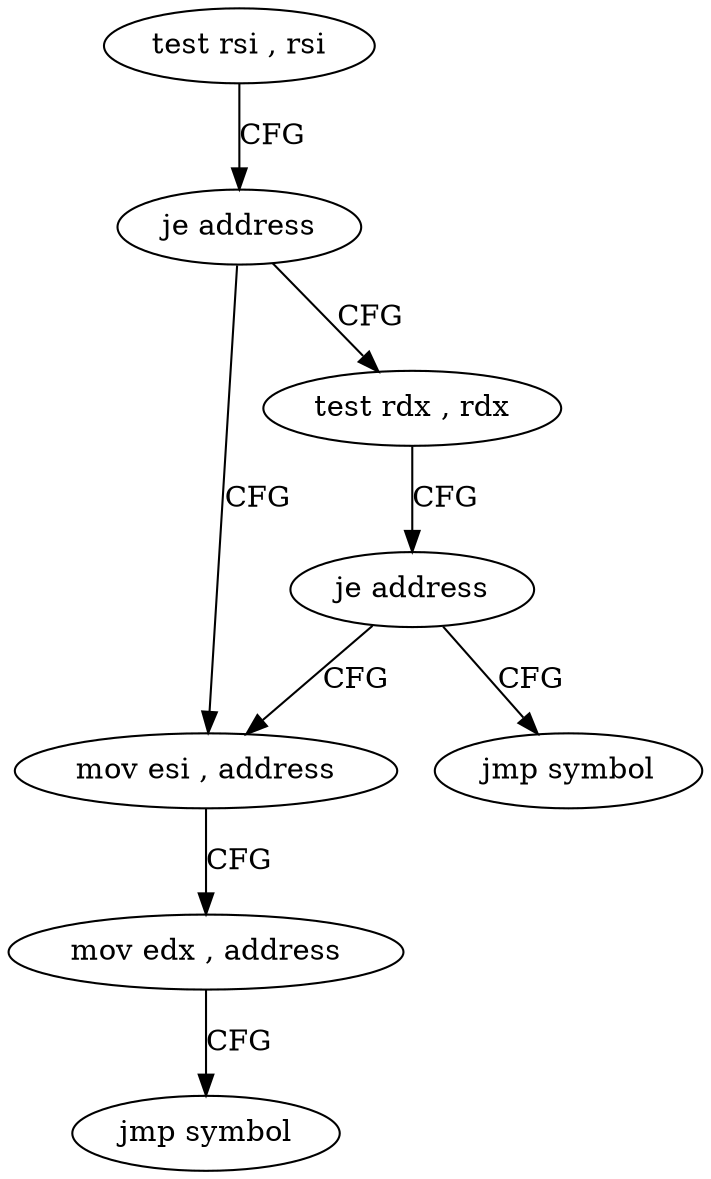 digraph "func" {
"182800" [label = "test rsi , rsi" ]
"182803" [label = "je address" ]
"182816" [label = "mov esi , address" ]
"182805" [label = "test rdx , rdx" ]
"182821" [label = "mov edx , address" ]
"182826" [label = "jmp symbol" ]
"182808" [label = "je address" ]
"182810" [label = "jmp symbol" ]
"182800" -> "182803" [ label = "CFG" ]
"182803" -> "182816" [ label = "CFG" ]
"182803" -> "182805" [ label = "CFG" ]
"182816" -> "182821" [ label = "CFG" ]
"182805" -> "182808" [ label = "CFG" ]
"182821" -> "182826" [ label = "CFG" ]
"182808" -> "182816" [ label = "CFG" ]
"182808" -> "182810" [ label = "CFG" ]
}

